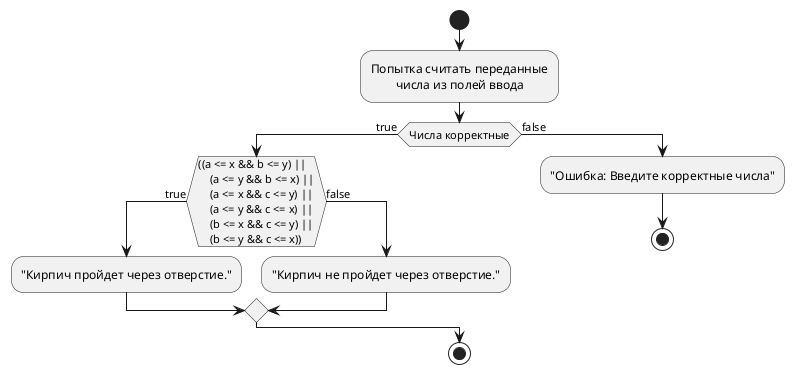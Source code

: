 @startuml
start
:Попытка считать переданные
        числа из полей ввода;
if (Числа корректные) then (true)
    if (((a <= x && b <= y) ||
    (a <= y && b <= x) ||
    (a <= x && c <= y) ||
    (a <= y && c <= x) ||
    (b <= x && c <= y) ||
    (b <= y && c <= x))) then (true)
    :"Кирпич пройдет через отверстие.";
    else (false)
      :"Кирпич не пройдет через отверстие.";
    endif
else (false)
  :"Ошибка: Введите корректные числа";
  stop
endif
stop
@enduml

